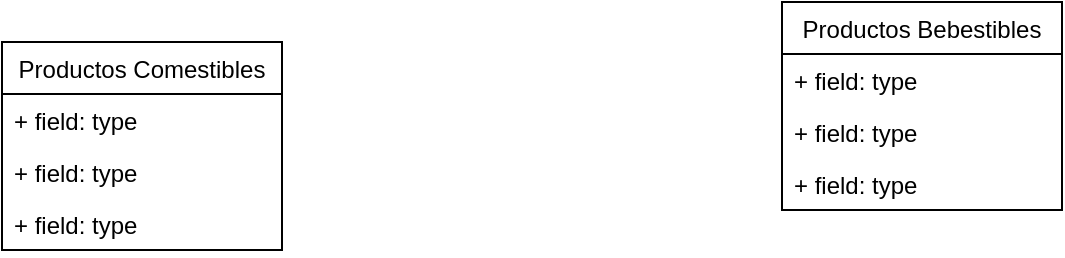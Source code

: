 <mxfile version="17.5.0" type="github"><diagram id="2lJbhXjDwRMvB29tp3XN" name="Page-1"><mxGraphModel dx="1348" dy="809" grid="1" gridSize="10" guides="1" tooltips="1" connect="1" arrows="1" fold="1" page="1" pageScale="1" pageWidth="850" pageHeight="1100" math="0" shadow="0"><root><mxCell id="0"/><mxCell id="1" parent="0"/><mxCell id="YFqficz9cbRMnIRUcbbT-1" value="Productos Comestibles" style="swimlane;fontStyle=0;childLayout=stackLayout;horizontal=1;startSize=26;fillColor=none;horizontalStack=0;resizeParent=1;resizeParentMax=0;resizeLast=0;collapsible=1;marginBottom=0;" vertex="1" parent="1"><mxGeometry x="100" y="240" width="140" height="104" as="geometry"/></mxCell><mxCell id="YFqficz9cbRMnIRUcbbT-2" value="+ field: type" style="text;strokeColor=none;fillColor=none;align=left;verticalAlign=top;spacingLeft=4;spacingRight=4;overflow=hidden;rotatable=0;points=[[0,0.5],[1,0.5]];portConstraint=eastwest;" vertex="1" parent="YFqficz9cbRMnIRUcbbT-1"><mxGeometry y="26" width="140" height="26" as="geometry"/></mxCell><mxCell id="YFqficz9cbRMnIRUcbbT-3" value="+ field: type" style="text;strokeColor=none;fillColor=none;align=left;verticalAlign=top;spacingLeft=4;spacingRight=4;overflow=hidden;rotatable=0;points=[[0,0.5],[1,0.5]];portConstraint=eastwest;" vertex="1" parent="YFqficz9cbRMnIRUcbbT-1"><mxGeometry y="52" width="140" height="26" as="geometry"/></mxCell><mxCell id="YFqficz9cbRMnIRUcbbT-4" value="+ field: type" style="text;strokeColor=none;fillColor=none;align=left;verticalAlign=top;spacingLeft=4;spacingRight=4;overflow=hidden;rotatable=0;points=[[0,0.5],[1,0.5]];portConstraint=eastwest;" vertex="1" parent="YFqficz9cbRMnIRUcbbT-1"><mxGeometry y="78" width="140" height="26" as="geometry"/></mxCell><mxCell id="YFqficz9cbRMnIRUcbbT-5" value="Productos Bebestibles" style="swimlane;fontStyle=0;childLayout=stackLayout;horizontal=1;startSize=26;fillColor=none;horizontalStack=0;resizeParent=1;resizeParentMax=0;resizeLast=0;collapsible=1;marginBottom=0;" vertex="1" parent="1"><mxGeometry x="490" y="220" width="140" height="104" as="geometry"/></mxCell><mxCell id="YFqficz9cbRMnIRUcbbT-6" value="+ field: type" style="text;strokeColor=none;fillColor=none;align=left;verticalAlign=top;spacingLeft=4;spacingRight=4;overflow=hidden;rotatable=0;points=[[0,0.5],[1,0.5]];portConstraint=eastwest;" vertex="1" parent="YFqficz9cbRMnIRUcbbT-5"><mxGeometry y="26" width="140" height="26" as="geometry"/></mxCell><mxCell id="YFqficz9cbRMnIRUcbbT-7" value="+ field: type" style="text;strokeColor=none;fillColor=none;align=left;verticalAlign=top;spacingLeft=4;spacingRight=4;overflow=hidden;rotatable=0;points=[[0,0.5],[1,0.5]];portConstraint=eastwest;" vertex="1" parent="YFqficz9cbRMnIRUcbbT-5"><mxGeometry y="52" width="140" height="26" as="geometry"/></mxCell><mxCell id="YFqficz9cbRMnIRUcbbT-8" value="+ field: type" style="text;strokeColor=none;fillColor=none;align=left;verticalAlign=top;spacingLeft=4;spacingRight=4;overflow=hidden;rotatable=0;points=[[0,0.5],[1,0.5]];portConstraint=eastwest;" vertex="1" parent="YFqficz9cbRMnIRUcbbT-5"><mxGeometry y="78" width="140" height="26" as="geometry"/></mxCell></root></mxGraphModel></diagram></mxfile>